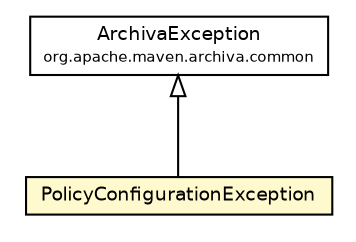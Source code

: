 #!/usr/local/bin/dot
#
# Class diagram 
# Generated by UmlGraph version 4.6 (http://www.spinellis.gr/sw/umlgraph)
#

digraph G {
	edge [fontname="Helvetica",fontsize=10,labelfontname="Helvetica",labelfontsize=10];
	node [fontname="Helvetica",fontsize=10,shape=plaintext];
	// org.apache.maven.archiva.common.ArchivaException
	c32907 [label=<<table border="0" cellborder="1" cellspacing="0" cellpadding="2" port="p" href="../common/ArchivaException.html">
		<tr><td><table border="0" cellspacing="0" cellpadding="1">
			<tr><td> ArchivaException </td></tr>
			<tr><td><font point-size="7.0"> org.apache.maven.archiva.common </font></td></tr>
		</table></td></tr>
		</table>>, fontname="Helvetica", fontcolor="black", fontsize=9.0];
	// org.apache.maven.archiva.policies.PolicyConfigurationException
	c32922 [label=<<table border="0" cellborder="1" cellspacing="0" cellpadding="2" port="p" bgcolor="lemonChiffon" href="./PolicyConfigurationException.html">
		<tr><td><table border="0" cellspacing="0" cellpadding="1">
			<tr><td> PolicyConfigurationException </td></tr>
		</table></td></tr>
		</table>>, fontname="Helvetica", fontcolor="black", fontsize=9.0];
	//org.apache.maven.archiva.policies.PolicyConfigurationException extends org.apache.maven.archiva.common.ArchivaException
	c32907:p -> c32922:p [dir=back,arrowtail=empty];
}

